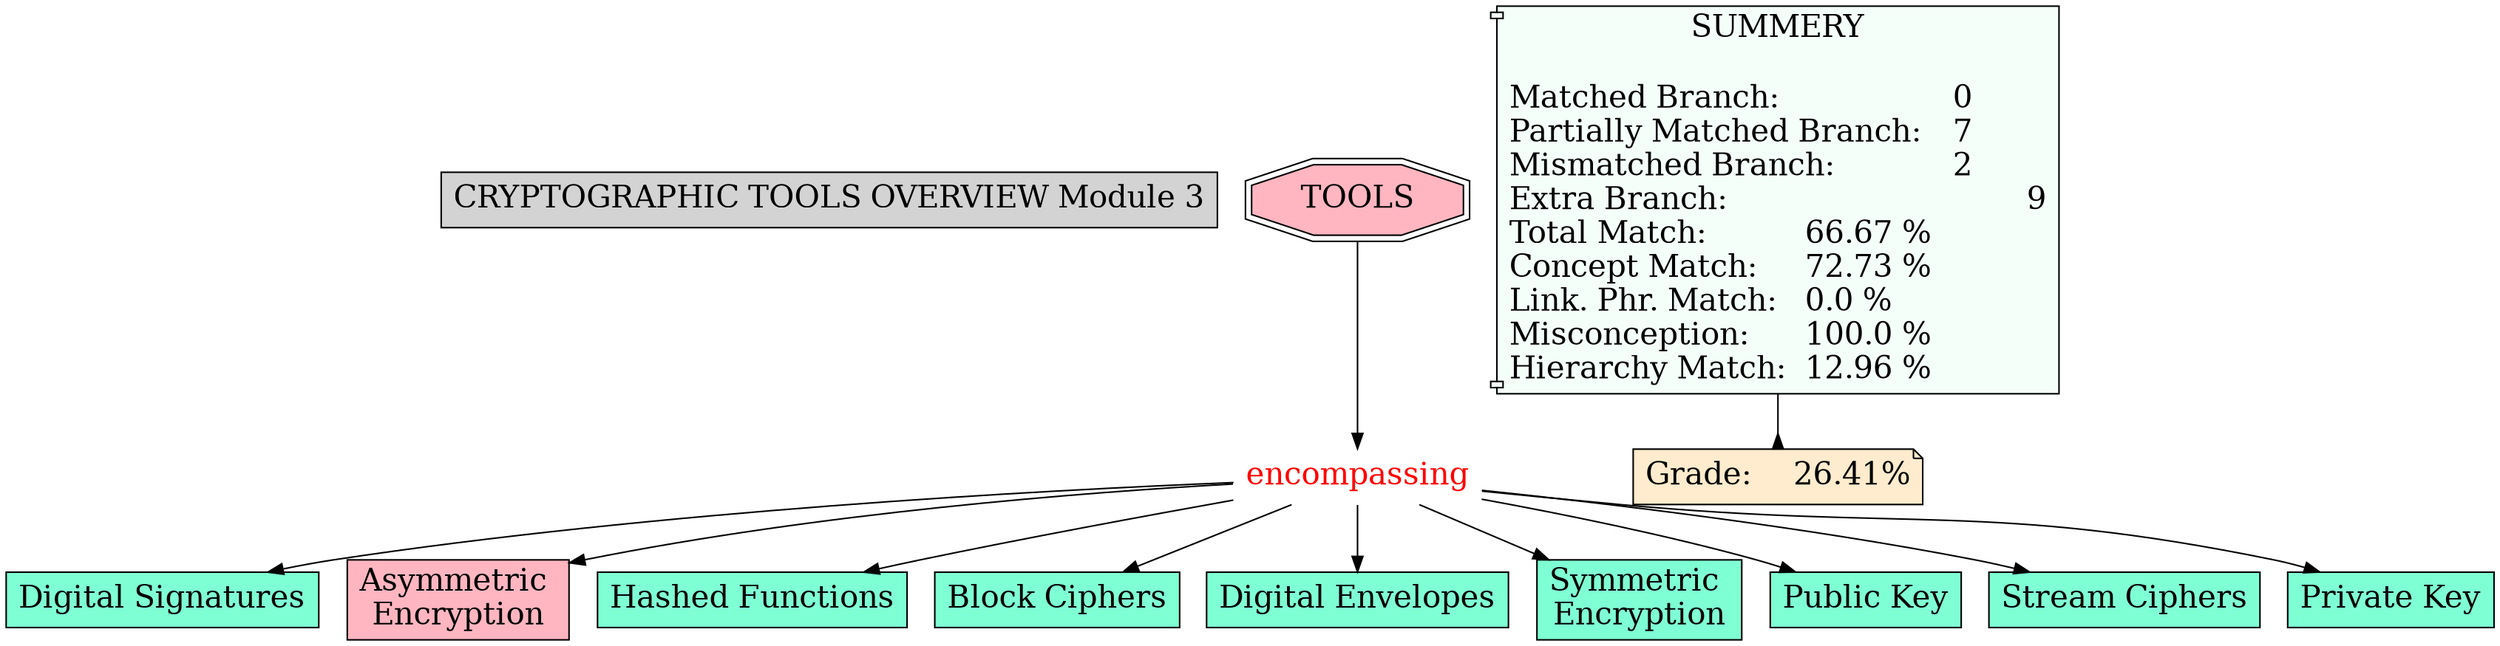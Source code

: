 // The Round Table
digraph {
	"1S3Z7P3NP-91HYWR-9V7" [label="CRYPTOGRAPHIC TOOLS OVERVIEW Module 3" Gsplines=true fontsize=20 shape=rect style=filled]
	"1S48NL75W-JTZRK7-V77" [label=encompassing Gsplines=true fontcolor=red fontsize=20 shape=none]
	"1S46NXV21-2B66DJ1-GMH" [label="Digital Signatures
" Gsplines=true fillcolor=aquamarine fontsize=20 shape=rect style=filled]
	"1S48NL75W-JTZRK7-V77" -> "1S46NXV21-2B66DJ1-GMH" [constraint=true]
	"1S48NKL9N-2D1GYKV-V69" [label=TOOLS Gsplines=true fillcolor="#FFB6C1" fontsize=20 shape=doubleoctagon style=filled]
	"1S48NL75W-JTZRK7-V77" [label=encompassing Gsplines=true fontcolor=red fontsize=20 shape=none]
	"1S48NKL9N-2D1GYKV-V69" -> "1S48NL75W-JTZRK7-V77" [constraint=true]
	"1S48NL75W-JTZRK7-V77" [label=encompassing Gsplines=true fontcolor=red fontsize=20 shape=none]
	"1S46NZP1N-25WL1CK-GPW" [label="Asymmetric 
Encryption" Gsplines=true fillcolor="#FFB6C1" fontsize=20 shape=rect style=filled]
	"1S48NL75W-JTZRK7-V77" -> "1S46NZP1N-25WL1CK-GPW" [constraint=true]
	"1S48NL75W-JTZRK7-V77" [label=encompassing Gsplines=true fontcolor=red fontsize=20 shape=none]
	"1S46P02R4-1C3YQN0-GQQ" [label="Hashed Functions
" Gsplines=true fillcolor=aquamarine fontsize=20 shape=rect style=filled]
	"1S48NL75W-JTZRK7-V77" -> "1S46P02R4-1C3YQN0-GQQ" [constraint=true]
	"1S48NL75W-JTZRK7-V77" [label=encompassing Gsplines=true fontcolor=red fontsize=20 shape=none]
	"1S3Z7P679-1N2HWT6-9VD" [label="Block Ciphers
" Gsplines=true fillcolor=aquamarine fontsize=20 shape=rect style=filled]
	"1S48NL75W-JTZRK7-V77" -> "1S3Z7P679-1N2HWT6-9VD" [constraint=true]
	"1S48NL75W-JTZRK7-V77" [label=encompassing Gsplines=true fontcolor=red fontsize=20 shape=none]
	"1S46NXHZN-VY26RC-GKT" [label="Digital Envelopes
" Gsplines=true fillcolor=aquamarine fontsize=20 shape=rect style=filled]
	"1S48NL75W-JTZRK7-V77" -> "1S46NXHZN-VY26RC-GKT" [constraint=true]
	"1S48NL75W-JTZRK7-V77" [label=encompassing Gsplines=true fontcolor=red fontsize=20 shape=none]
	"1S46NXWYK-MZVK22-GMM" [label="Symmetric 
Encryption" Gsplines=true fillcolor=aquamarine fontsize=20 shape=rect style=filled]
	"1S48NL75W-JTZRK7-V77" -> "1S46NXWYK-MZVK22-GMM" [constraint=true]
	"1S48NL75W-JTZRK7-V77" [label=encompassing Gsplines=true fontcolor=red fontsize=20 shape=none]
	"1S46NXYBW-J7GSHQ-GMR" [label="Public Key
" Gsplines=true fillcolor=aquamarine fontsize=20 shape=rect style=filled]
	"1S48NL75W-JTZRK7-V77" -> "1S46NXYBW-J7GSHQ-GMR" [constraint=true]
	"1S48NL75W-JTZRK7-V77" [label=encompassing Gsplines=true fontcolor=red fontsize=20 shape=none]
	"1S3Z7P7K5-26225WL-9VJ" [label="Stream Ciphers
" Gsplines=true fillcolor=aquamarine fontsize=20 shape=rect style=filled]
	"1S48NL75W-JTZRK7-V77" -> "1S3Z7P7K5-26225WL-9VJ" [constraint=true]
	"1S48NL75W-JTZRK7-V77" [label=encompassing Gsplines=true fontcolor=red fontsize=20 shape=none]
	"1S46P0F80-20SPKQW-GRD" [label="Private Key
" Gsplines=true fillcolor=aquamarine fontsize=20 shape=rect style=filled]
	"1S48NL75W-JTZRK7-V77" -> "1S46P0F80-20SPKQW-GRD" [constraint=true]
	Stat [label="SUMMERY

Matched Branch:			0\lPartially Matched Branch:	7\lMismatched Branch:		2\lExtra Branch:				9\lTotal Match:		66.67 %\lConcept Match:	72.73 %\lLink. Phr. Match:	0.0 %\lMisconception:	100.0 %\lHierarchy Match:	12.96 %\l" Gsplines=true fillcolor="#F5FFFA" fontsize=20 shape=component style=filled]
	Grade [label="Grade:	26.41%" Gsplines=true fillcolor="#FFEBCD" fontsize=20 shape=note style=filled]
	Stat -> Grade [arrowhead=inv color=black constraint=true]
}
